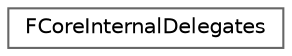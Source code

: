 digraph "Graphical Class Hierarchy"
{
 // INTERACTIVE_SVG=YES
 // LATEX_PDF_SIZE
  bgcolor="transparent";
  edge [fontname=Helvetica,fontsize=10,labelfontname=Helvetica,labelfontsize=10];
  node [fontname=Helvetica,fontsize=10,shape=box,height=0.2,width=0.4];
  rankdir="LR";
  Node0 [id="Node000000",label="FCoreInternalDelegates",height=0.2,width=0.4,color="grey40", fillcolor="white", style="filled",URL="$d1/d7d/structFCoreInternalDelegates.html",tooltip=" "];
}
